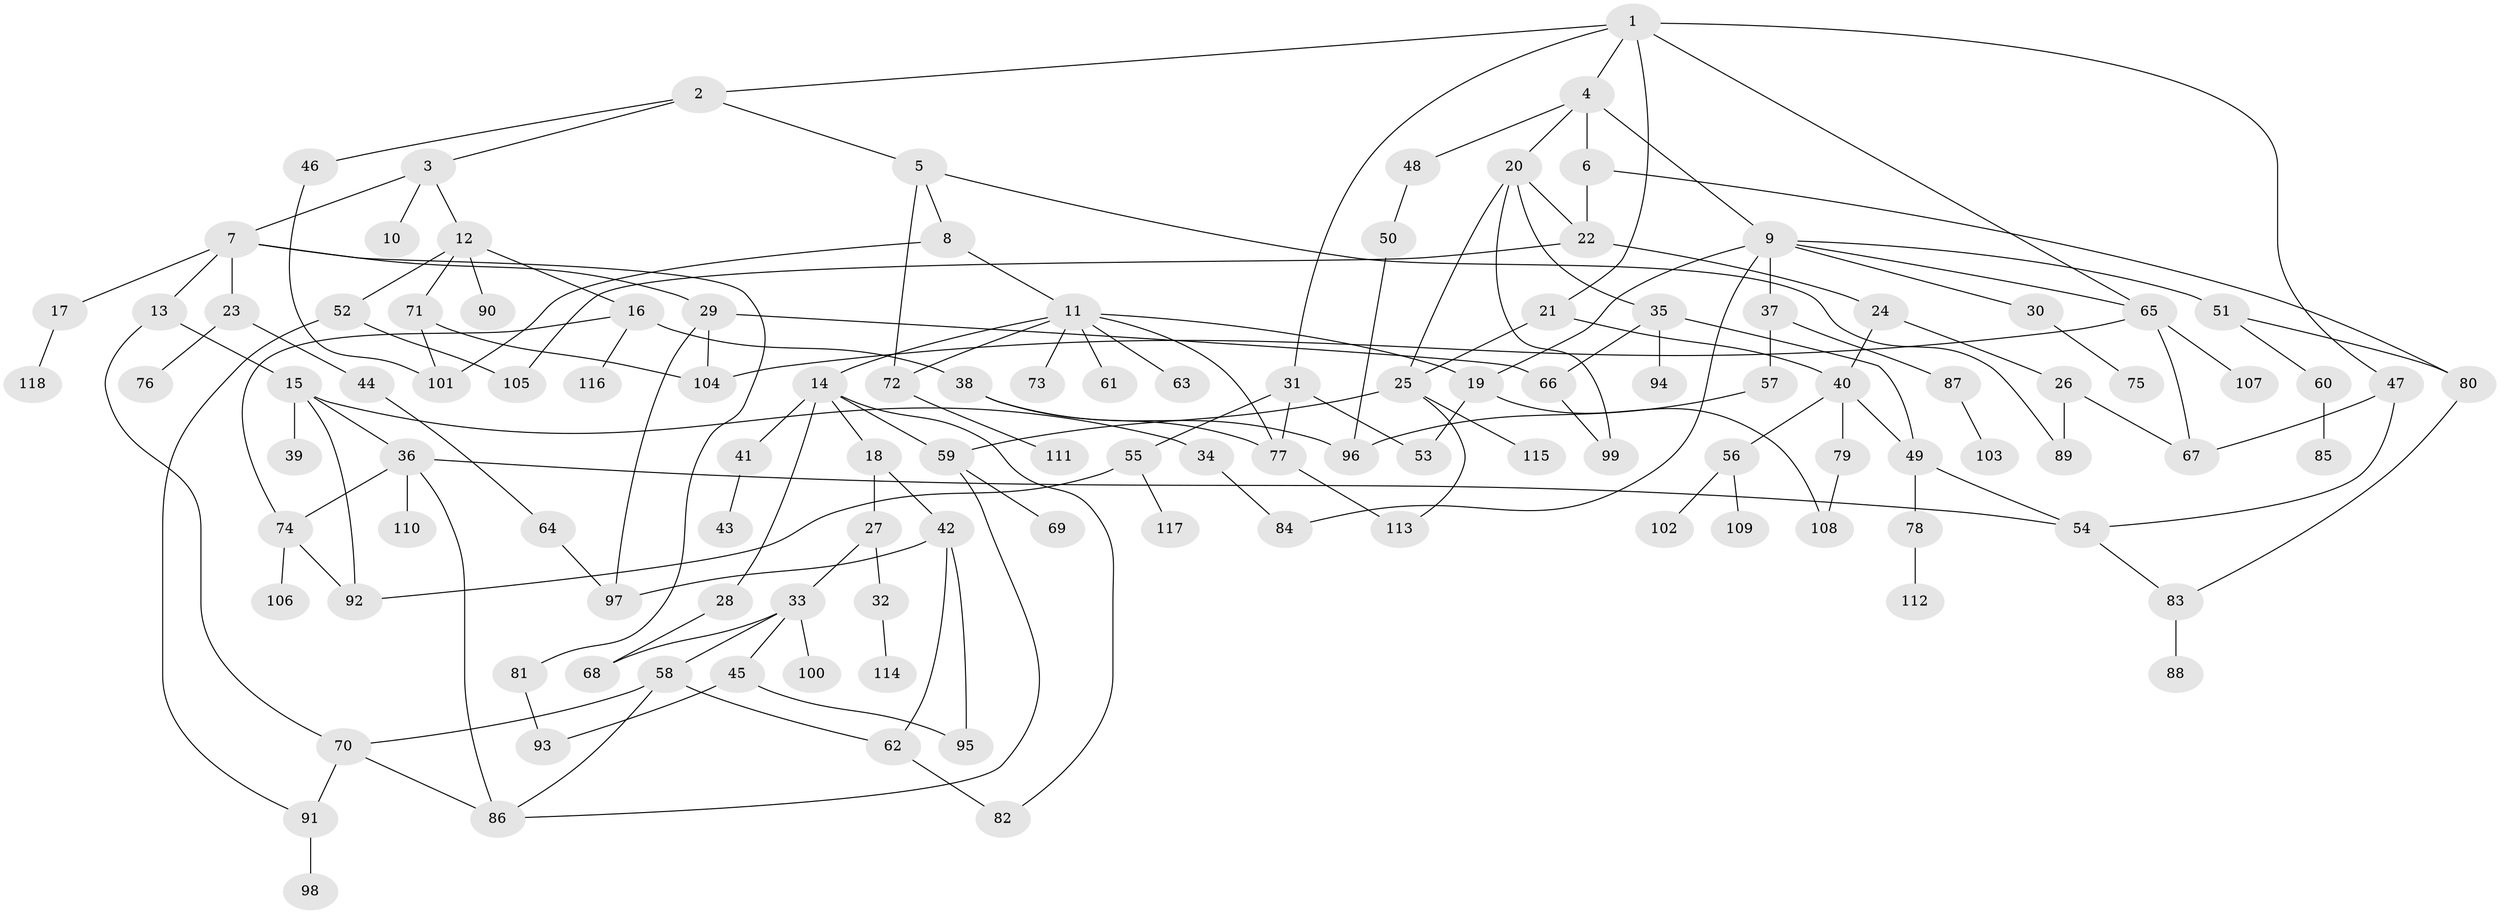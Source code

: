 // Generated by graph-tools (version 1.1) at 2025/42/03/09/25 04:42:03]
// undirected, 118 vertices, 162 edges
graph export_dot {
graph [start="1"]
  node [color=gray90,style=filled];
  1;
  2;
  3;
  4;
  5;
  6;
  7;
  8;
  9;
  10;
  11;
  12;
  13;
  14;
  15;
  16;
  17;
  18;
  19;
  20;
  21;
  22;
  23;
  24;
  25;
  26;
  27;
  28;
  29;
  30;
  31;
  32;
  33;
  34;
  35;
  36;
  37;
  38;
  39;
  40;
  41;
  42;
  43;
  44;
  45;
  46;
  47;
  48;
  49;
  50;
  51;
  52;
  53;
  54;
  55;
  56;
  57;
  58;
  59;
  60;
  61;
  62;
  63;
  64;
  65;
  66;
  67;
  68;
  69;
  70;
  71;
  72;
  73;
  74;
  75;
  76;
  77;
  78;
  79;
  80;
  81;
  82;
  83;
  84;
  85;
  86;
  87;
  88;
  89;
  90;
  91;
  92;
  93;
  94;
  95;
  96;
  97;
  98;
  99;
  100;
  101;
  102;
  103;
  104;
  105;
  106;
  107;
  108;
  109;
  110;
  111;
  112;
  113;
  114;
  115;
  116;
  117;
  118;
  1 -- 2;
  1 -- 4;
  1 -- 21;
  1 -- 31;
  1 -- 47;
  1 -- 65;
  2 -- 3;
  2 -- 5;
  2 -- 46;
  3 -- 7;
  3 -- 10;
  3 -- 12;
  4 -- 6;
  4 -- 9;
  4 -- 20;
  4 -- 48;
  5 -- 8;
  5 -- 89;
  5 -- 72;
  6 -- 22;
  6 -- 80;
  7 -- 13;
  7 -- 17;
  7 -- 23;
  7 -- 29;
  7 -- 81;
  8 -- 11;
  8 -- 101;
  9 -- 30;
  9 -- 37;
  9 -- 51;
  9 -- 65;
  9 -- 19;
  9 -- 84;
  11 -- 14;
  11 -- 19;
  11 -- 61;
  11 -- 63;
  11 -- 72;
  11 -- 73;
  11 -- 77;
  12 -- 16;
  12 -- 52;
  12 -- 71;
  12 -- 90;
  13 -- 15;
  13 -- 70;
  14 -- 18;
  14 -- 28;
  14 -- 41;
  14 -- 82;
  14 -- 59;
  15 -- 34;
  15 -- 36;
  15 -- 39;
  15 -- 92;
  16 -- 38;
  16 -- 74;
  16 -- 116;
  17 -- 118;
  18 -- 27;
  18 -- 42;
  19 -- 53;
  19 -- 108;
  20 -- 22;
  20 -- 25;
  20 -- 35;
  20 -- 99;
  21 -- 40;
  21 -- 25;
  22 -- 24;
  22 -- 105;
  23 -- 44;
  23 -- 76;
  24 -- 26;
  24 -- 40;
  25 -- 59;
  25 -- 115;
  25 -- 113;
  26 -- 89;
  26 -- 67;
  27 -- 32;
  27 -- 33;
  28 -- 68;
  29 -- 97;
  29 -- 104;
  29 -- 66;
  30 -- 75;
  31 -- 53;
  31 -- 55;
  31 -- 77;
  32 -- 114;
  33 -- 45;
  33 -- 58;
  33 -- 68;
  33 -- 100;
  34 -- 84;
  35 -- 49;
  35 -- 66;
  35 -- 94;
  36 -- 54;
  36 -- 110;
  36 -- 74;
  36 -- 86;
  37 -- 57;
  37 -- 87;
  38 -- 77;
  38 -- 96;
  40 -- 56;
  40 -- 79;
  40 -- 49;
  41 -- 43;
  42 -- 62;
  42 -- 95;
  42 -- 97;
  44 -- 64;
  45 -- 93;
  45 -- 95;
  46 -- 101;
  47 -- 67;
  47 -- 54;
  48 -- 50;
  49 -- 78;
  49 -- 54;
  50 -- 96;
  51 -- 60;
  51 -- 80;
  52 -- 91;
  52 -- 105;
  54 -- 83;
  55 -- 117;
  55 -- 92;
  56 -- 102;
  56 -- 109;
  57 -- 96;
  58 -- 70;
  58 -- 86;
  58 -- 62;
  59 -- 69;
  59 -- 86;
  60 -- 85;
  62 -- 82;
  64 -- 97;
  65 -- 107;
  65 -- 104;
  65 -- 67;
  66 -- 99;
  70 -- 91;
  70 -- 86;
  71 -- 104;
  71 -- 101;
  72 -- 111;
  74 -- 92;
  74 -- 106;
  77 -- 113;
  78 -- 112;
  79 -- 108;
  80 -- 83;
  81 -- 93;
  83 -- 88;
  87 -- 103;
  91 -- 98;
}
